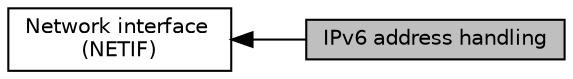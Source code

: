 digraph "IPv6 address handling"
{
  edge [fontname="Helvetica",fontsize="10",labelfontname="Helvetica",labelfontsize="10"];
  node [fontname="Helvetica",fontsize="10",shape=box];
  rankdir=LR;
  Node2 [label="Network interface \l(NETIF)",height=0.2,width=0.4,color="black", fillcolor="white", style="filled",URL="$group__netif.html",tooltip=" "];
  Node1 [label="IPv6 address handling",height=0.2,width=0.4,color="black", fillcolor="grey75", style="filled", fontcolor="black",tooltip=" "];
  Node2->Node1 [shape=plaintext, dir="back", style="solid"];
}
